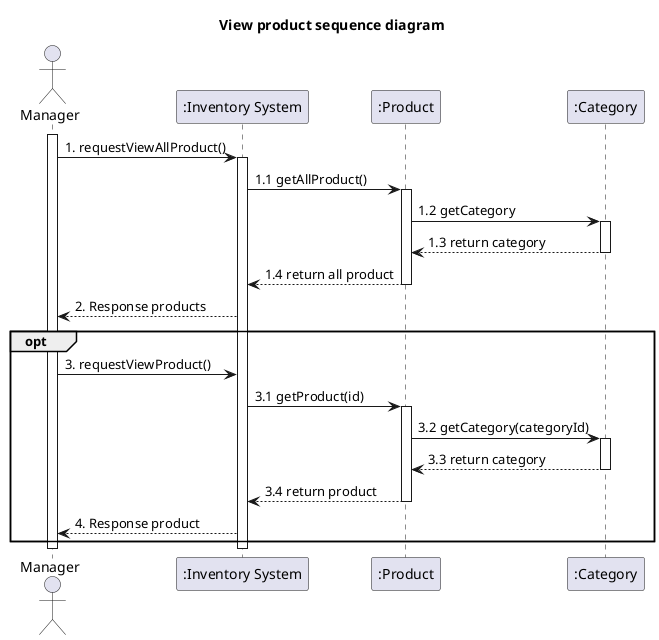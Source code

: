@startuml
'example
title View product sequence diagram

actor Manager as actorManager
participant ":Inventory System" as InventorySystem
participant ":Product" as classProduct
participant ":Category" as classCategory

activate actorManager

actorManager -> InventorySystem: 1. requestViewAllProduct()
activate InventorySystem


InventorySystem -> classProduct: 1.1 getAllProduct()
activate classProduct

classProduct -> classCategory: 1.2 getCategory
activate classCategory

classCategory --> classProduct: 1.3 return category
deactivate classCategory

classProduct --> InventorySystem: 1.4 return all product
deactivate classProduct

InventorySystem --> actorManager : 2. Response products


opt

actorManager -> InventorySystem: 3. requestViewProduct()


InventorySystem -> classProduct: 3.1 getProduct(id)
activate classProduct

classProduct -> classCategory: 3.2 getCategory(categoryId)
activate classCategory

classCategory --> classProduct: 3.3 return category
deactivate classCategory

classProduct --> InventorySystem: 3.4 return product
deactivate classProduct

InventorySystem --> actorManager : 4. Response product

end
deactivate InventorySystem

deactivate actorManager

@enduml